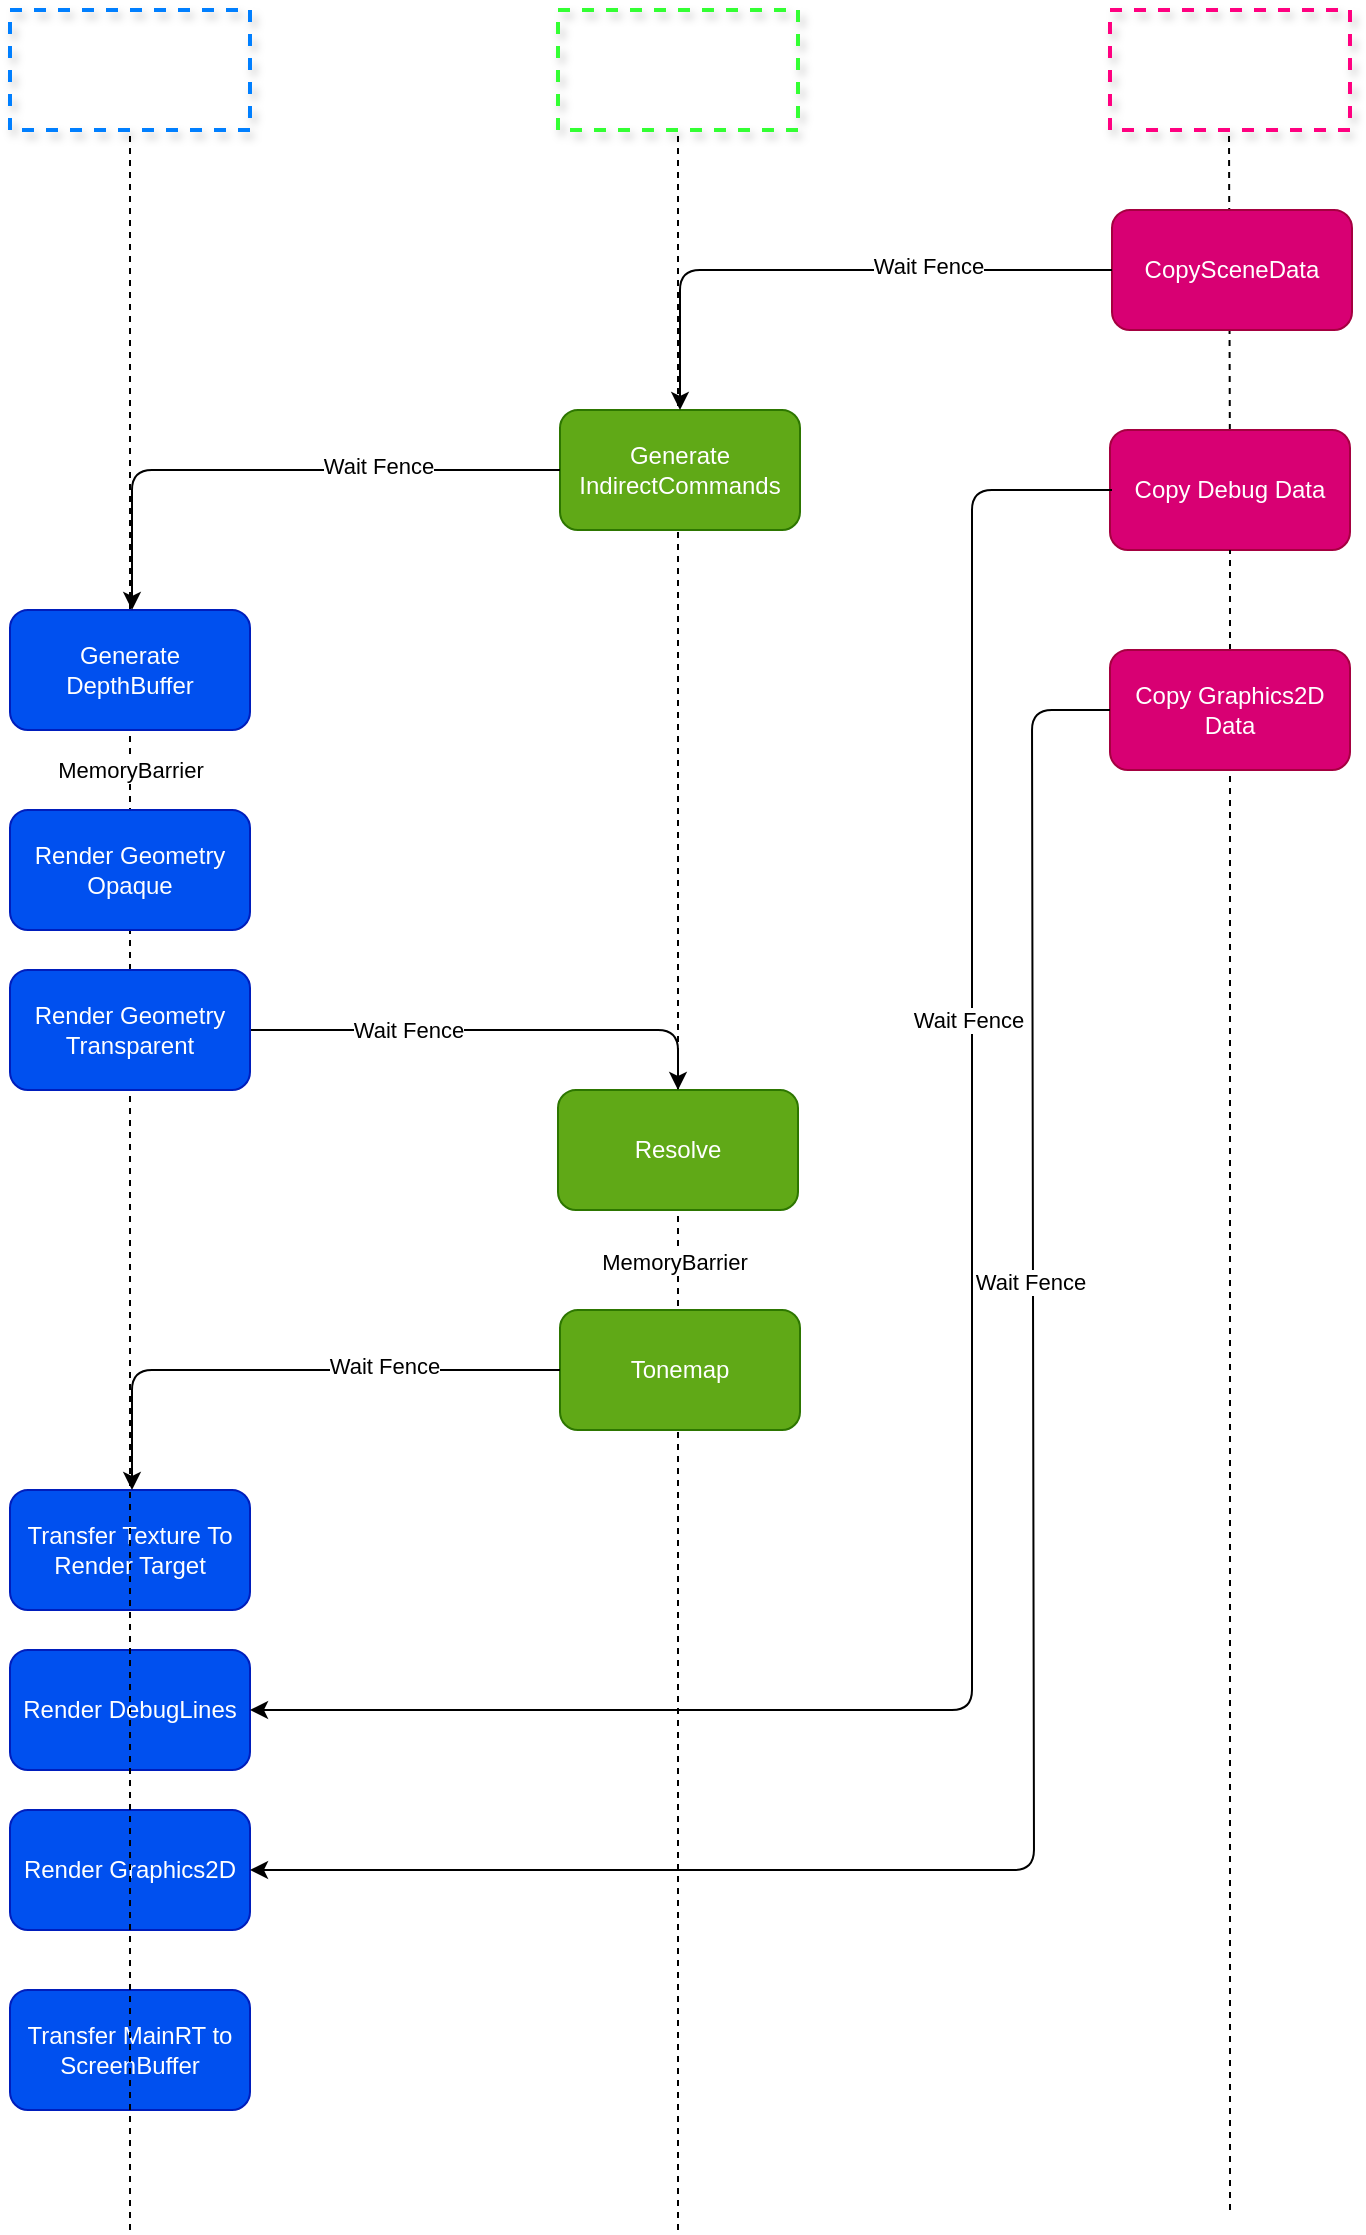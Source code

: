 <mxfile version="13.5.7" type="device"><diagram id="44266BMhi8YwbMZnW9L2" name="Page-1"><mxGraphModel dx="1426" dy="768" grid="1" gridSize="10" guides="1" tooltips="1" connect="1" arrows="1" fold="1" page="1" pageScale="1" pageWidth="827" pageHeight="1169" math="0" shadow="0"><root><mxCell id="0"/><mxCell id="1" parent="0"/><mxCell id="XuS0bSyJ66-5WZOqeEaz-1" value="DirectQueue" style="rounded=0;whiteSpace=wrap;html=1;fontColor=#ffffff;shadow=1;fillColor=none;dashed=1;strokeWidth=2;strokeColor=#007FFF;" parent="1" vertex="1"><mxGeometry x="79" y="40" width="120" height="60" as="geometry"/></mxCell><mxCell id="XuS0bSyJ66-5WZOqeEaz-2" value="ComputeQueue" style="rounded=0;whiteSpace=wrap;html=1;fontColor=#ffffff;shadow=1;fillColor=none;dashed=1;strokeWidth=2;strokeColor=#33FF33;" parent="1" vertex="1"><mxGeometry x="353" y="40" width="120" height="60" as="geometry"/></mxCell><mxCell id="XuS0bSyJ66-5WZOqeEaz-3" value="CopyQueue" style="rounded=0;whiteSpace=wrap;html=1;fontColor=#ffffff;shadow=1;dashed=1;fillColor=none;strokeWidth=2;strokeColor=#FF0080;" parent="1" vertex="1"><mxGeometry x="629" y="40" width="120" height="60" as="geometry"/></mxCell><mxCell id="XuS0bSyJ66-5WZOqeEaz-4" value="" style="endArrow=none;dashed=1;html=1;entryX=0.5;entryY=1;entryDx=0;entryDy=0;" parent="1" target="XuS0bSyJ66-5WZOqeEaz-1" edge="1" source="XuS0bSyJ66-5WZOqeEaz-11"><mxGeometry width="50" height="50" relative="1" as="geometry"><mxPoint x="139" y="1150" as="sourcePoint"/><mxPoint x="600" y="370" as="targetPoint"/></mxGeometry></mxCell><mxCell id="WStWjhb7lY_GtNzntetW-5" value="MemoryBarrier" style="edgeLabel;html=1;align=center;verticalAlign=middle;resizable=0;points=[];" vertex="1" connectable="0" parent="XuS0bSyJ66-5WZOqeEaz-4"><mxGeometry x="-0.441" y="1" relative="1" as="geometry"><mxPoint x="1" y="17" as="offset"/></mxGeometry></mxCell><mxCell id="XuS0bSyJ66-5WZOqeEaz-5" value="" style="endArrow=none;dashed=1;html=1;entryX=0.5;entryY=1;entryDx=0;entryDy=0;" parent="1" target="XuS0bSyJ66-5WZOqeEaz-2" edge="1"><mxGeometry width="50" height="50" relative="1" as="geometry"><mxPoint x="413" y="1150" as="sourcePoint"/><mxPoint x="490" y="170" as="targetPoint"/></mxGeometry></mxCell><mxCell id="WStWjhb7lY_GtNzntetW-6" value="MemoryBarrier" style="edgeLabel;html=1;align=center;verticalAlign=middle;resizable=0;points=[];" vertex="1" connectable="0" parent="XuS0bSyJ66-5WZOqeEaz-5"><mxGeometry x="-0.078" y="2" relative="1" as="geometry"><mxPoint as="offset"/></mxGeometry></mxCell><mxCell id="XuS0bSyJ66-5WZOqeEaz-6" value="" style="endArrow=none;dashed=1;html=1;entryX=0.5;entryY=1;entryDx=0;entryDy=0;" parent="1" source="XuS0bSyJ66-5WZOqeEaz-15" edge="1"><mxGeometry width="50" height="50" relative="1" as="geometry"><mxPoint x="688.5" y="822" as="sourcePoint"/><mxPoint x="688.5" y="100" as="targetPoint"/></mxGeometry></mxCell><mxCell id="XuS0bSyJ66-5WZOqeEaz-7" value="CopySceneData" style="rounded=1;whiteSpace=wrap;html=1;fillColor=#d80073;strokeColor=#A50040;fontColor=#ffffff;" parent="1" vertex="1"><mxGeometry x="630" y="140" width="120" height="60" as="geometry"/></mxCell><mxCell id="XuS0bSyJ66-5WZOqeEaz-8" value="Generate&lt;br&gt;IndirectCommands" style="rounded=1;whiteSpace=wrap;html=1;shadow=0;fillColor=#60a917;strokeColor=#2D7600;fontColor=#ffffff;" parent="1" vertex="1"><mxGeometry x="354" y="240" width="120" height="60" as="geometry"/></mxCell><mxCell id="XuS0bSyJ66-5WZOqeEaz-9" value="Generate &lt;br&gt;DepthBuffer" style="rounded=1;whiteSpace=wrap;html=1;shadow=0;fillColor=#0050ef;strokeColor=#001DBC;fontColor=#ffffff;" parent="1" vertex="1"><mxGeometry x="79" y="340" width="120" height="60" as="geometry"/></mxCell><mxCell id="XuS0bSyJ66-5WZOqeEaz-10" value="Render Geometry Opaque" style="rounded=1;whiteSpace=wrap;html=1;shadow=0;fillColor=#0050ef;strokeColor=#001DBC;fontColor=#ffffff;" parent="1" vertex="1"><mxGeometry x="79" y="440" width="120" height="60" as="geometry"/></mxCell><mxCell id="XuS0bSyJ66-5WZOqeEaz-12" value="Resolve" style="rounded=1;whiteSpace=wrap;html=1;shadow=0;fillColor=#60a917;strokeColor=#2D7600;fontColor=#ffffff;" parent="1" vertex="1"><mxGeometry x="353" y="580" width="120" height="60" as="geometry"/></mxCell><mxCell id="XuS0bSyJ66-5WZOqeEaz-13" value="Tonemap" style="rounded=1;whiteSpace=wrap;html=1;shadow=0;fillColor=#60a917;strokeColor=#2D7600;fontColor=#ffffff;" parent="1" vertex="1"><mxGeometry x="354" y="690" width="120" height="60" as="geometry"/></mxCell><mxCell id="XuS0bSyJ66-5WZOqeEaz-14" value="Transfer Texture To Render Target" style="rounded=1;whiteSpace=wrap;html=1;shadow=0;fillColor=#0050ef;strokeColor=#001DBC;fontColor=#ffffff;" parent="1" vertex="1"><mxGeometry x="79" y="780" width="120" height="60" as="geometry"/></mxCell><mxCell id="XuS0bSyJ66-5WZOqeEaz-15" value="Copy Debug Data" style="rounded=1;whiteSpace=wrap;html=1;fillColor=#d80073;strokeColor=#A50040;fontColor=#ffffff;" parent="1" vertex="1"><mxGeometry x="629" y="250" width="120" height="60" as="geometry"/></mxCell><mxCell id="XuS0bSyJ66-5WZOqeEaz-16" value="" style="endArrow=none;dashed=1;html=1;entryX=0.5;entryY=1;entryDx=0;entryDy=0;" parent="1" target="XuS0bSyJ66-5WZOqeEaz-15" edge="1"><mxGeometry width="50" height="50" relative="1" as="geometry"><mxPoint x="689" y="1140" as="sourcePoint"/><mxPoint x="688.5" y="100" as="targetPoint"/></mxGeometry></mxCell><mxCell id="XuS0bSyJ66-5WZOqeEaz-17" value="Copy Graphics2D Data" style="rounded=1;whiteSpace=wrap;html=1;fillColor=#d80073;strokeColor=#A50040;fontColor=#ffffff;" parent="1" vertex="1"><mxGeometry x="629" y="360" width="120" height="60" as="geometry"/></mxCell><mxCell id="XuS0bSyJ66-5WZOqeEaz-18" value="Render DebugLines" style="rounded=1;whiteSpace=wrap;html=1;shadow=0;fillColor=#0050ef;strokeColor=#001DBC;fontColor=#ffffff;" parent="1" vertex="1"><mxGeometry x="79" y="860" width="120" height="60" as="geometry"/></mxCell><mxCell id="XuS0bSyJ66-5WZOqeEaz-19" value="Render Graphics2D" style="rounded=1;whiteSpace=wrap;html=1;shadow=0;fillColor=#0050ef;strokeColor=#001DBC;fontColor=#ffffff;" parent="1" vertex="1"><mxGeometry x="79" y="940" width="120" height="60" as="geometry"/></mxCell><mxCell id="XuS0bSyJ66-5WZOqeEaz-20" value="Transfer MainRT to ScreenBuffer" style="rounded=1;whiteSpace=wrap;html=1;shadow=0;fillColor=#0050ef;strokeColor=#001DBC;fontColor=#ffffff;" parent="1" vertex="1"><mxGeometry x="79" y="1030" width="120" height="60" as="geometry"/></mxCell><mxCell id="XuS0bSyJ66-5WZOqeEaz-21" value="" style="endArrow=classic;html=1;entryX=0.5;entryY=0;entryDx=0;entryDy=0;exitX=0;exitY=0.5;exitDx=0;exitDy=0;" parent="1" source="XuS0bSyJ66-5WZOqeEaz-7" target="XuS0bSyJ66-5WZOqeEaz-8" edge="1"><mxGeometry width="50" height="50" relative="1" as="geometry"><mxPoint x="550" y="420" as="sourcePoint"/><mxPoint x="600" y="370" as="targetPoint"/><Array as="points"><mxPoint x="414" y="170"/></Array></mxGeometry></mxCell><mxCell id="XuS0bSyJ66-5WZOqeEaz-22" value="Wait Fence" style="edgeLabel;html=1;align=center;verticalAlign=middle;resizable=0;points=[];" parent="XuS0bSyJ66-5WZOqeEaz-21" vertex="1" connectable="0"><mxGeometry x="-0.357" y="-2" relative="1" as="geometry"><mxPoint as="offset"/></mxGeometry></mxCell><mxCell id="XuS0bSyJ66-5WZOqeEaz-23" value="" style="endArrow=classic;html=1;entryX=0.5;entryY=0;entryDx=0;entryDy=0;exitX=0;exitY=0.5;exitDx=0;exitDy=0;" parent="1" source="XuS0bSyJ66-5WZOqeEaz-8" edge="1"><mxGeometry width="50" height="50" relative="1" as="geometry"><mxPoint x="300" y="270" as="sourcePoint"/><mxPoint x="140" y="340" as="targetPoint"/><Array as="points"><mxPoint x="140" y="270"/></Array></mxGeometry></mxCell><mxCell id="XuS0bSyJ66-5WZOqeEaz-24" value="Wait Fence" style="edgeLabel;html=1;align=center;verticalAlign=middle;resizable=0;points=[];" parent="XuS0bSyJ66-5WZOqeEaz-23" vertex="1" connectable="0"><mxGeometry x="-0.357" y="-2" relative="1" as="geometry"><mxPoint as="offset"/></mxGeometry></mxCell><mxCell id="XuS0bSyJ66-5WZOqeEaz-25" value="" style="endArrow=classic;html=1;entryX=0.5;entryY=0;entryDx=0;entryDy=0;exitX=1;exitY=0.5;exitDx=0;exitDy=0;" parent="1" source="XuS0bSyJ66-5WZOqeEaz-11" target="XuS0bSyJ66-5WZOqeEaz-12" edge="1"><mxGeometry width="50" height="50" relative="1" as="geometry"><mxPoint x="554" y="450" as="sourcePoint"/><mxPoint x="340" y="520" as="targetPoint"/><Array as="points"><mxPoint x="413" y="550"/></Array></mxGeometry></mxCell><mxCell id="XuS0bSyJ66-5WZOqeEaz-26" value="Wait Fence" style="edgeLabel;html=1;align=center;verticalAlign=middle;resizable=0;points=[];" parent="XuS0bSyJ66-5WZOqeEaz-25" vertex="1" connectable="0"><mxGeometry x="-0.357" y="-2" relative="1" as="geometry"><mxPoint y="-2" as="offset"/></mxGeometry></mxCell><mxCell id="XuS0bSyJ66-5WZOqeEaz-29" value="" style="endArrow=classic;html=1;entryX=0.5;entryY=0;entryDx=0;entryDy=0;exitX=0;exitY=0.5;exitDx=0;exitDy=0;" parent="1" source="XuS0bSyJ66-5WZOqeEaz-13" edge="1"><mxGeometry width="50" height="50" relative="1" as="geometry"><mxPoint x="356" y="710" as="sourcePoint"/><mxPoint x="140" y="780" as="targetPoint"/><Array as="points"><mxPoint x="140" y="720"/></Array></mxGeometry></mxCell><mxCell id="XuS0bSyJ66-5WZOqeEaz-30" value="Wait Fence" style="edgeLabel;html=1;align=center;verticalAlign=middle;resizable=0;points=[];" parent="XuS0bSyJ66-5WZOqeEaz-29" vertex="1" connectable="0"><mxGeometry x="-0.357" y="-2" relative="1" as="geometry"><mxPoint as="offset"/></mxGeometry></mxCell><mxCell id="XuS0bSyJ66-5WZOqeEaz-31" value="" style="endArrow=classic;html=1;exitX=0;exitY=0.5;exitDx=0;exitDy=0;entryX=1;entryY=0.5;entryDx=0;entryDy=0;" parent="1" target="XuS0bSyJ66-5WZOqeEaz-18" edge="1"><mxGeometry width="50" height="50" relative="1" as="geometry"><mxPoint x="630" y="280" as="sourcePoint"/><mxPoint x="550" y="740" as="targetPoint"/><Array as="points"><mxPoint x="560" y="280"/><mxPoint x="560" y="890"/></Array></mxGeometry></mxCell><mxCell id="XuS0bSyJ66-5WZOqeEaz-32" value="Wait Fence" style="edgeLabel;html=1;align=center;verticalAlign=middle;resizable=0;points=[];" parent="XuS0bSyJ66-5WZOqeEaz-31" vertex="1" connectable="0"><mxGeometry x="-0.357" y="-2" relative="1" as="geometry"><mxPoint as="offset"/></mxGeometry></mxCell><mxCell id="XuS0bSyJ66-5WZOqeEaz-33" value="" style="endArrow=classic;html=1;exitX=0;exitY=0.5;exitDx=0;exitDy=0;entryX=1;entryY=0.5;entryDx=0;entryDy=0;" parent="1" source="XuS0bSyJ66-5WZOqeEaz-17" target="XuS0bSyJ66-5WZOqeEaz-19" edge="1"><mxGeometry width="50" height="50" relative="1" as="geometry"><mxPoint x="661" y="380" as="sourcePoint"/><mxPoint x="230" y="990" as="targetPoint"/><Array as="points"><mxPoint x="590" y="390"/><mxPoint x="591" y="970"/></Array></mxGeometry></mxCell><mxCell id="XuS0bSyJ66-5WZOqeEaz-34" value="Wait Fence" style="edgeLabel;html=1;align=center;verticalAlign=middle;resizable=0;points=[];" parent="XuS0bSyJ66-5WZOqeEaz-33" vertex="1" connectable="0"><mxGeometry x="-0.357" y="-2" relative="1" as="geometry"><mxPoint as="offset"/></mxGeometry></mxCell><mxCell id="XuS0bSyJ66-5WZOqeEaz-11" value="Render Geometry Transparent" style="rounded=1;whiteSpace=wrap;html=1;shadow=0;fillColor=#0050ef;strokeColor=#001DBC;fontColor=#ffffff;" parent="1" vertex="1"><mxGeometry x="79" y="520" width="120" height="60" as="geometry"/></mxCell><mxCell id="WStWjhb7lY_GtNzntetW-4" value="" style="endArrow=none;dashed=1;html=1;entryX=0.5;entryY=1;entryDx=0;entryDy=0;" edge="1" parent="1" target="XuS0bSyJ66-5WZOqeEaz-11"><mxGeometry width="50" height="50" relative="1" as="geometry"><mxPoint x="139" y="1150" as="sourcePoint"/><mxPoint x="139" y="100" as="targetPoint"/></mxGeometry></mxCell></root></mxGraphModel></diagram></mxfile>